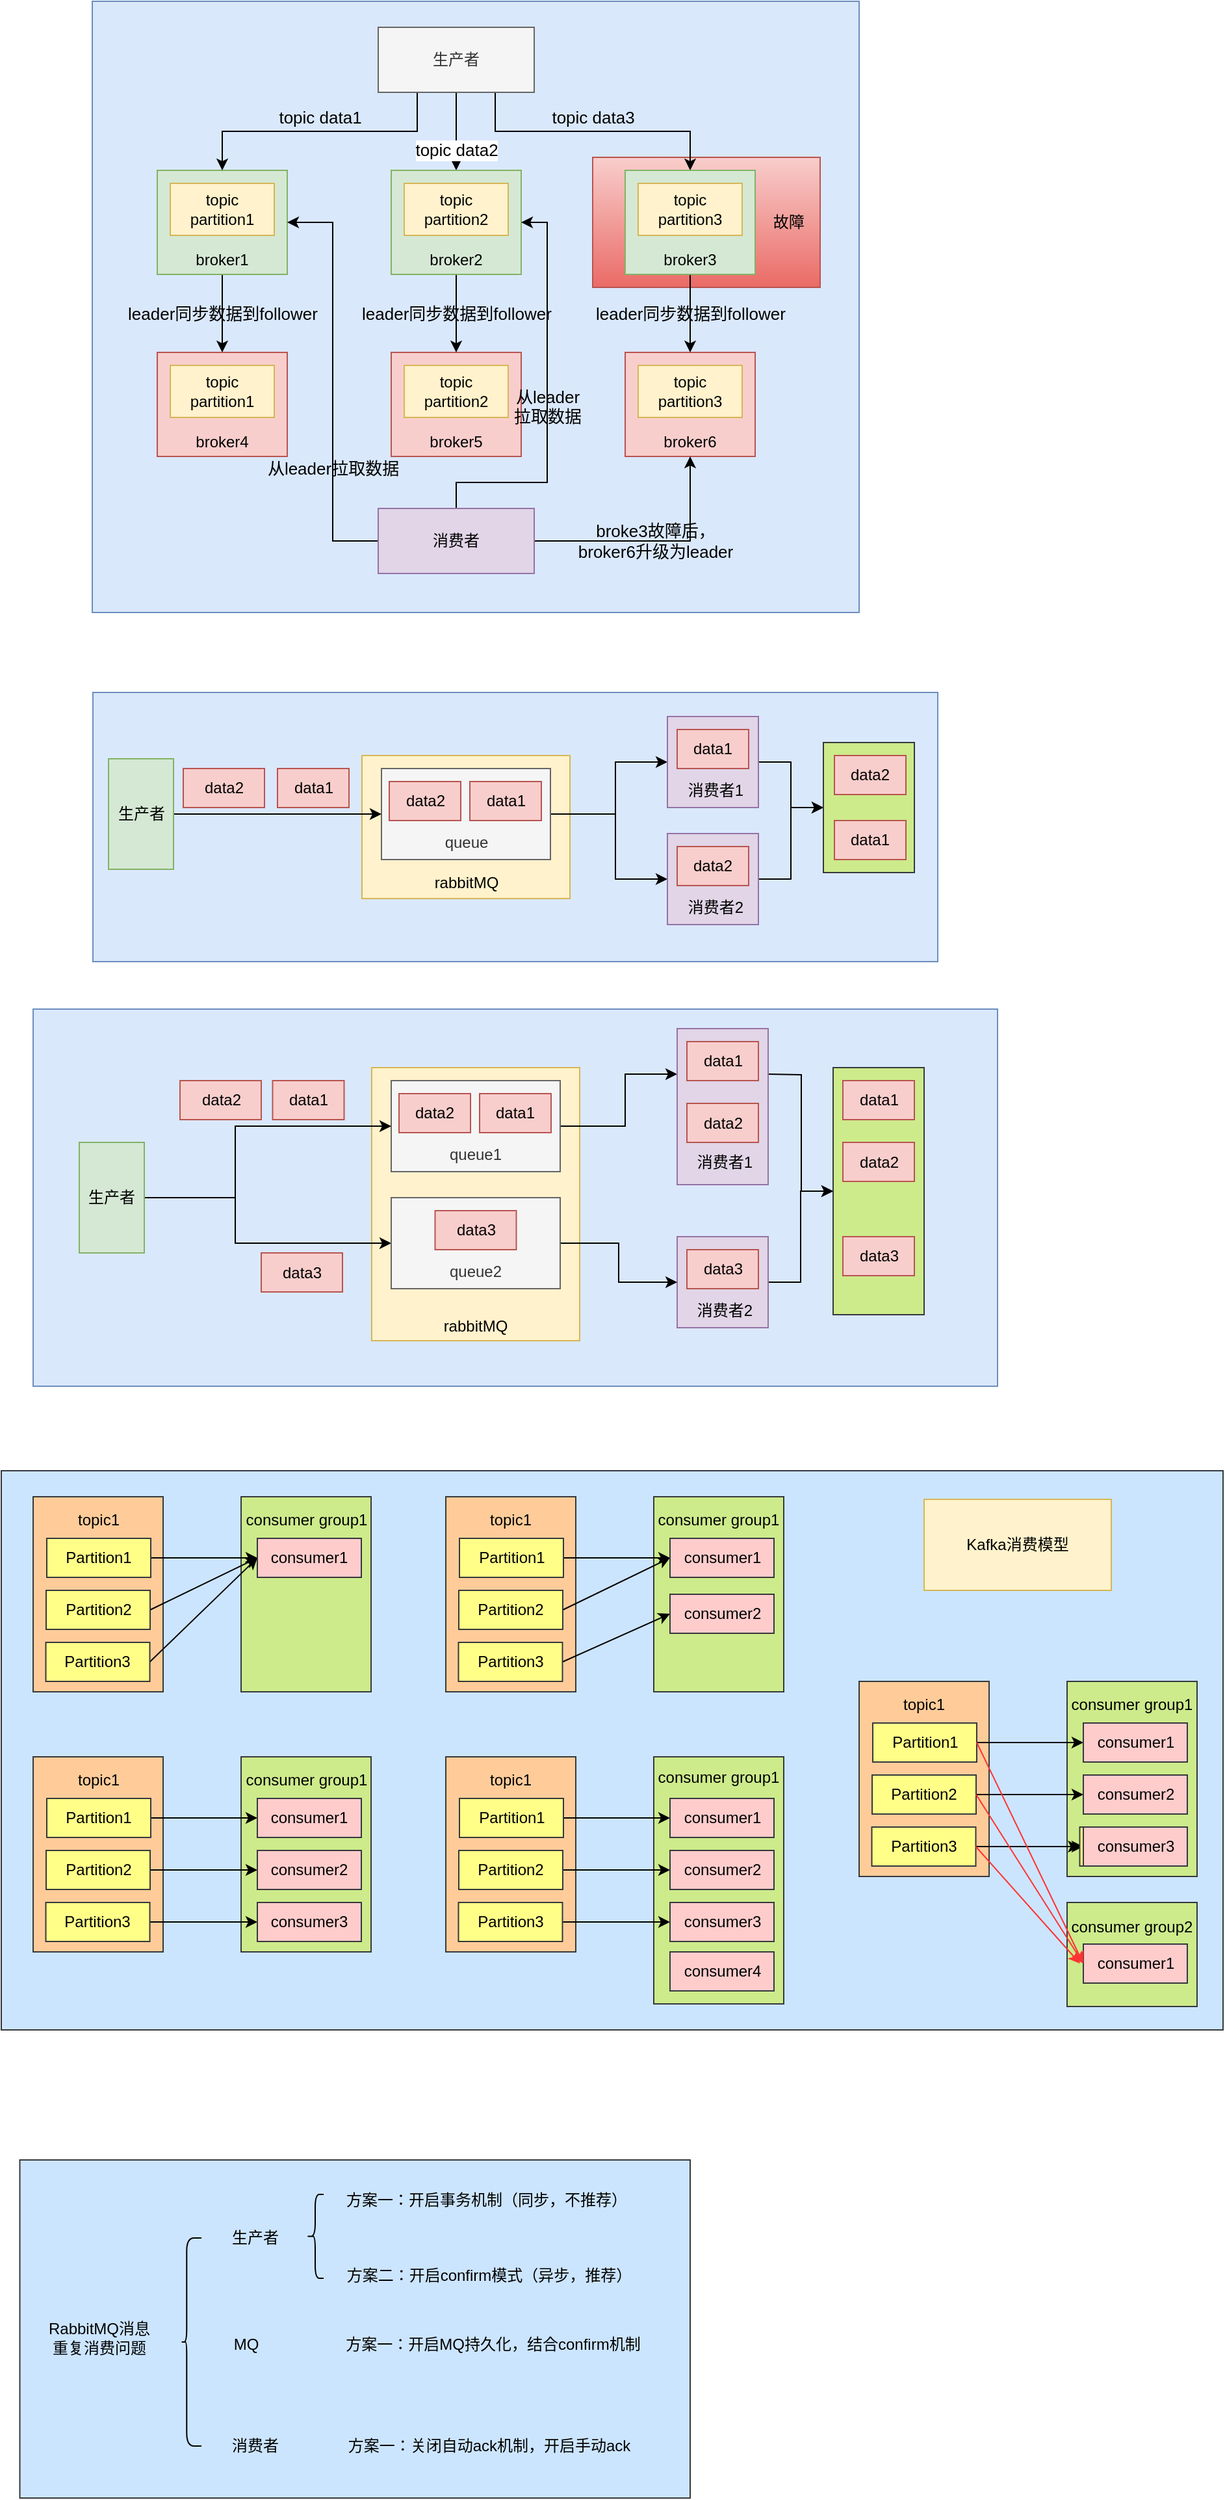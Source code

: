 <mxfile version="13.0.3" type="device"><diagram id="3rd6Ewh7mtlPH43Beqju" name="第 1 页"><mxGraphModel dx="868" dy="510" grid="1" gridSize="10" guides="1" tooltips="1" connect="1" arrows="1" fold="1" page="1" pageScale="1" pageWidth="1100" pageHeight="850" math="0" shadow="0"><root><mxCell id="0"/><mxCell id="1" parent="0"/><mxCell id="aHSt7dfVVr-OUm_i_nxv-155" value="" style="rounded=0;whiteSpace=wrap;html=1;labelBackgroundColor=none;align=center;fillColor=#cce5ff;strokeColor=#36393d;" vertex="1" parent="1"><mxGeometry x="54.25" y="1670" width="515.75" height="260" as="geometry"/></mxCell><mxCell id="aHSt7dfVVr-OUm_i_nxv-140" value="" style="rounded=0;whiteSpace=wrap;html=1;fillColor=#cce5ff;strokeColor=#36393d;" vertex="1" parent="1"><mxGeometry x="40" y="1140" width="940" height="430" as="geometry"/></mxCell><mxCell id="aHSt7dfVVr-OUm_i_nxv-54" value="" style="rounded=0;whiteSpace=wrap;html=1;fillColor=#dae8fc;strokeColor=#6c8ebf;" vertex="1" parent="1"><mxGeometry x="64.5" y="785" width="742" height="290" as="geometry"/></mxCell><mxCell id="aHSt7dfVVr-OUm_i_nxv-53" value="" style="rounded=0;whiteSpace=wrap;html=1;fillColor=#dae8fc;strokeColor=#6c8ebf;" vertex="1" parent="1"><mxGeometry x="110.5" y="541.5" width="650" height="207" as="geometry"/></mxCell><mxCell id="GxokyHL1ce66x-D-6E4t-37" value="" style="rounded=0;whiteSpace=wrap;html=1;fillColor=#dae8fc;strokeColor=#6c8ebf;" parent="1" vertex="1"><mxGeometry x="110" y="10" width="590" height="470" as="geometry"/></mxCell><mxCell id="GxokyHL1ce66x-D-6E4t-35" value="&amp;nbsp; &amp;nbsp; &amp;nbsp; &amp;nbsp; &amp;nbsp; &amp;nbsp; &amp;nbsp; &amp;nbsp; &amp;nbsp; &amp;nbsp; &amp;nbsp; &amp;nbsp; &amp;nbsp; &amp;nbsp; &amp;nbsp; &amp;nbsp; &amp;nbsp; &amp;nbsp; &amp;nbsp; 故障" style="rounded=0;whiteSpace=wrap;html=1;fillColor=#f8cecc;strokeColor=#b85450;gradientColor=#ea6b66;" parent="1" vertex="1"><mxGeometry x="495" y="130" width="175" height="100" as="geometry"/></mxCell><mxCell id="GxokyHL1ce66x-D-6E4t-20" value="&lt;font style=&quot;font-size: 13px&quot;&gt;leader同步数据到follower&lt;/font&gt;" style="edgeStyle=orthogonalEdgeStyle;rounded=0;orthogonalLoop=1;jettySize=auto;html=1;entryX=0.5;entryY=0;entryDx=0;entryDy=0;startArrow=none;startFill=0;endArrow=classic;endFill=1;labelBackgroundColor=none;" parent="1" source="GxokyHL1ce66x-D-6E4t-1" target="GxokyHL1ce66x-D-6E4t-17" edge="1"><mxGeometry relative="1" as="geometry"><Array as="points"><mxPoint x="210" y="240"/><mxPoint x="210" y="240"/></Array></mxGeometry></mxCell><mxCell id="GxokyHL1ce66x-D-6E4t-1" value="&lt;br&gt;&lt;br&gt;&lt;br&gt;&lt;br&gt;broker1" style="rounded=0;whiteSpace=wrap;html=1;fillColor=#d5e8d4;strokeColor=#82b366;" parent="1" vertex="1"><mxGeometry x="160" y="140" width="100" height="80" as="geometry"/></mxCell><mxCell id="GxokyHL1ce66x-D-6E4t-2" value="topic partition1" style="rounded=0;whiteSpace=wrap;html=1;fillColor=#fff2cc;strokeColor=#d6b656;" parent="1" vertex="1"><mxGeometry x="170" y="150" width="80" height="40" as="geometry"/></mxCell><mxCell id="GxokyHL1ce66x-D-6E4t-4" value="&lt;font style=&quot;font-size: 13px&quot;&gt;topic data1&lt;/font&gt;" style="edgeStyle=orthogonalEdgeStyle;rounded=0;orthogonalLoop=1;jettySize=auto;html=1;entryX=0.5;entryY=0;entryDx=0;entryDy=0;exitX=0.25;exitY=1;exitDx=0;exitDy=0;verticalAlign=bottom;labelBackgroundColor=none;" parent="1" source="GxokyHL1ce66x-D-6E4t-3" target="GxokyHL1ce66x-D-6E4t-1" edge="1"><mxGeometry relative="1" as="geometry"/></mxCell><mxCell id="GxokyHL1ce66x-D-6E4t-28" value="&lt;font style=&quot;font-size: 13px&quot;&gt;topic data2&lt;/font&gt;" style="edgeStyle=orthogonalEdgeStyle;rounded=0;orthogonalLoop=1;jettySize=auto;html=1;entryX=0.5;entryY=0;entryDx=0;entryDy=0;startArrow=none;startFill=0;endArrow=classic;endFill=1;verticalAlign=top;" parent="1" source="GxokyHL1ce66x-D-6E4t-3" target="GxokyHL1ce66x-D-6E4t-10" edge="1"><mxGeometry relative="1" as="geometry"/></mxCell><mxCell id="GxokyHL1ce66x-D-6E4t-29" value="&lt;font style=&quot;font-size: 13px&quot;&gt;topic data3&lt;/font&gt;" style="edgeStyle=orthogonalEdgeStyle;rounded=0;orthogonalLoop=1;jettySize=auto;html=1;entryX=0.5;entryY=0;entryDx=0;entryDy=0;startArrow=none;startFill=0;endArrow=classic;endFill=1;exitX=0.75;exitY=1;exitDx=0;exitDy=0;verticalAlign=bottom;labelBackgroundColor=none;" parent="1" source="GxokyHL1ce66x-D-6E4t-3" target="GxokyHL1ce66x-D-6E4t-15" edge="1"><mxGeometry relative="1" as="geometry"><Array as="points"><mxPoint x="420" y="110"/><mxPoint x="570" y="110"/></Array></mxGeometry></mxCell><mxCell id="GxokyHL1ce66x-D-6E4t-3" value="生产者" style="rounded=0;whiteSpace=wrap;html=1;fillColor=#f5f5f5;strokeColor=#666666;fontColor=#333333;" parent="1" vertex="1"><mxGeometry x="330" y="30" width="120" height="50" as="geometry"/></mxCell><mxCell id="GxokyHL1ce66x-D-6E4t-26" value="&lt;span style=&quot;font-size: 13px&quot;&gt;leader同步数据到follower&lt;/span&gt;" style="edgeStyle=orthogonalEdgeStyle;rounded=0;orthogonalLoop=1;jettySize=auto;html=1;entryX=0.5;entryY=0;entryDx=0;entryDy=0;startArrow=none;startFill=0;endArrow=classic;endFill=1;labelBackgroundColor=none;" parent="1" source="GxokyHL1ce66x-D-6E4t-10" target="GxokyHL1ce66x-D-6E4t-22" edge="1"><mxGeometry relative="1" as="geometry"/></mxCell><mxCell id="GxokyHL1ce66x-D-6E4t-10" value="&lt;br&gt;&lt;br&gt;&lt;br&gt;&lt;br&gt;broker2" style="rounded=0;whiteSpace=wrap;html=1;fillColor=#d5e8d4;strokeColor=#82b366;" parent="1" vertex="1"><mxGeometry x="340" y="140" width="100" height="80" as="geometry"/></mxCell><mxCell id="GxokyHL1ce66x-D-6E4t-11" value="topic partition2" style="rounded=0;whiteSpace=wrap;html=1;fillColor=#fff2cc;strokeColor=#d6b656;" parent="1" vertex="1"><mxGeometry x="350" y="150" width="80" height="40" as="geometry"/></mxCell><mxCell id="GxokyHL1ce66x-D-6E4t-27" value="&lt;span style=&quot;font-size: 13px&quot;&gt;leader同步数据到follower&lt;/span&gt;" style="edgeStyle=orthogonalEdgeStyle;rounded=0;orthogonalLoop=1;jettySize=auto;html=1;entryX=0.5;entryY=0;entryDx=0;entryDy=0;startArrow=none;startFill=0;endArrow=classic;endFill=1;labelBackgroundColor=none;" parent="1" source="GxokyHL1ce66x-D-6E4t-15" target="GxokyHL1ce66x-D-6E4t-24" edge="1"><mxGeometry relative="1" as="geometry"/></mxCell><mxCell id="GxokyHL1ce66x-D-6E4t-15" value="&lt;br&gt;&lt;br&gt;&lt;br&gt;&lt;br&gt;broker3" style="rounded=0;whiteSpace=wrap;html=1;fillColor=#d5e8d4;strokeColor=#82b366;" parent="1" vertex="1"><mxGeometry x="520" y="140" width="100" height="80" as="geometry"/></mxCell><mxCell id="GxokyHL1ce66x-D-6E4t-16" value="topic partition3" style="rounded=0;whiteSpace=wrap;html=1;fillColor=#fff2cc;strokeColor=#d6b656;" parent="1" vertex="1"><mxGeometry x="530" y="150" width="80" height="40" as="geometry"/></mxCell><mxCell id="GxokyHL1ce66x-D-6E4t-17" value="&lt;br&gt;&lt;br&gt;&lt;br&gt;&lt;br&gt;broker4" style="rounded=0;whiteSpace=wrap;html=1;fillColor=#f8cecc;strokeColor=#b85450;" parent="1" vertex="1"><mxGeometry x="160" y="280" width="100" height="80" as="geometry"/></mxCell><mxCell id="GxokyHL1ce66x-D-6E4t-18" value="topic partition1" style="rounded=0;whiteSpace=wrap;html=1;fillColor=#fff2cc;strokeColor=#d6b656;" parent="1" vertex="1"><mxGeometry x="170" y="290" width="80" height="40" as="geometry"/></mxCell><mxCell id="GxokyHL1ce66x-D-6E4t-22" value="&lt;br&gt;&lt;br&gt;&lt;br&gt;&lt;br&gt;broker5" style="rounded=0;whiteSpace=wrap;html=1;fillColor=#f8cecc;strokeColor=#b85450;" parent="1" vertex="1"><mxGeometry x="340" y="280" width="100" height="80" as="geometry"/></mxCell><mxCell id="GxokyHL1ce66x-D-6E4t-23" value="topic partition2" style="rounded=0;whiteSpace=wrap;html=1;fillColor=#fff2cc;strokeColor=#d6b656;" parent="1" vertex="1"><mxGeometry x="350" y="290" width="80" height="40" as="geometry"/></mxCell><mxCell id="GxokyHL1ce66x-D-6E4t-24" value="&lt;br&gt;&lt;br&gt;&lt;br&gt;&lt;br&gt;broker6" style="rounded=0;whiteSpace=wrap;html=1;fillColor=#f8cecc;strokeColor=#b85450;" parent="1" vertex="1"><mxGeometry x="520" y="280" width="100" height="80" as="geometry"/></mxCell><mxCell id="GxokyHL1ce66x-D-6E4t-25" value="topic partition3" style="rounded=0;whiteSpace=wrap;html=1;fillColor=#fff2cc;strokeColor=#d6b656;" parent="1" vertex="1"><mxGeometry x="530" y="290" width="80" height="40" as="geometry"/></mxCell><mxCell id="GxokyHL1ce66x-D-6E4t-31" style="edgeStyle=orthogonalEdgeStyle;rounded=0;orthogonalLoop=1;jettySize=auto;html=1;entryX=1;entryY=0.5;entryDx=0;entryDy=0;startArrow=none;startFill=0;endArrow=classic;endFill=1;labelBackgroundColor=none;" parent="1" source="GxokyHL1ce66x-D-6E4t-30" target="GxokyHL1ce66x-D-6E4t-1" edge="1"><mxGeometry relative="1" as="geometry"/></mxCell><mxCell id="aHSt7dfVVr-OUm_i_nxv-142" value="&lt;font style=&quot;font-size: 13px&quot;&gt;从leader拉取数据&lt;/font&gt;" style="edgeLabel;html=1;align=center;verticalAlign=middle;resizable=0;points=[];labelBackgroundColor=none;" vertex="1" connectable="0" parent="GxokyHL1ce66x-D-6E4t-31"><mxGeometry x="-0.422" relative="1" as="geometry"><mxPoint as="offset"/></mxGeometry></mxCell><mxCell id="GxokyHL1ce66x-D-6E4t-33" value="&lt;br&gt;&lt;span style=&quot;font-family: &amp;#34;helvetica&amp;#34; ; font-size: 13px ; font-style: normal ; font-weight: 400 ; letter-spacing: normal ; text-align: center ; text-indent: 0px ; text-transform: none ; word-spacing: 0px ; float: none ; display: inline&quot;&gt;从leader&lt;br&gt;拉取数据&lt;/span&gt;&lt;br&gt;" style="edgeStyle=orthogonalEdgeStyle;rounded=0;orthogonalLoop=1;jettySize=auto;html=1;entryX=1;entryY=0.5;entryDx=0;entryDy=0;startArrow=none;startFill=0;endArrow=classic;endFill=1;exitX=0.5;exitY=0;exitDx=0;exitDy=0;labelBackgroundColor=none;" parent="1" source="GxokyHL1ce66x-D-6E4t-30" target="GxokyHL1ce66x-D-6E4t-10" edge="1"><mxGeometry relative="1" as="geometry"><Array as="points"><mxPoint x="390" y="380"/><mxPoint x="460" y="380"/><mxPoint x="460" y="180"/></Array></mxGeometry></mxCell><mxCell id="GxokyHL1ce66x-D-6E4t-34" value="&lt;font style=&quot;font-size: 13px&quot;&gt;broke3故障后，&lt;br&gt;broker6升级为leader&lt;/font&gt;" style="edgeStyle=orthogonalEdgeStyle;rounded=0;orthogonalLoop=1;jettySize=auto;html=1;entryX=0.5;entryY=1;entryDx=0;entryDy=0;startArrow=none;startFill=0;endArrow=classic;endFill=1;labelBackgroundColor=none;" parent="1" source="GxokyHL1ce66x-D-6E4t-30" target="GxokyHL1ce66x-D-6E4t-24" edge="1"><mxGeometry relative="1" as="geometry"/></mxCell><mxCell id="GxokyHL1ce66x-D-6E4t-30" value="消费者" style="rounded=0;whiteSpace=wrap;html=1;fillColor=#e1d5e7;strokeColor=#9673a6;" parent="1" vertex="1"><mxGeometry x="330" y="400" width="120" height="50" as="geometry"/></mxCell><mxCell id="aHSt7dfVVr-OUm_i_nxv-1" value="&lt;br&gt;&lt;br&gt;&lt;br&gt;&lt;br&gt;&lt;br&gt;&lt;br&gt;rabbitMQ" style="rounded=0;whiteSpace=wrap;html=1;fillColor=#fff2cc;strokeColor=#d6b656;" vertex="1" parent="1"><mxGeometry x="317.5" y="590" width="160" height="110" as="geometry"/></mxCell><mxCell id="aHSt7dfVVr-OUm_i_nxv-11" style="edgeStyle=orthogonalEdgeStyle;rounded=0;orthogonalLoop=1;jettySize=auto;html=1;entryX=0;entryY=0.5;entryDx=0;entryDy=0;exitX=1;exitY=0.5;exitDx=0;exitDy=0;" edge="1" parent="1" source="aHSt7dfVVr-OUm_i_nxv-2" target="aHSt7dfVVr-OUm_i_nxv-20"><mxGeometry relative="1" as="geometry"><mxPoint x="542.5" y="600" as="targetPoint"/><Array as="points"><mxPoint x="512.5" y="635"/><mxPoint x="512.5" y="595"/></Array></mxGeometry></mxCell><mxCell id="aHSt7dfVVr-OUm_i_nxv-14" style="edgeStyle=orthogonalEdgeStyle;rounded=0;orthogonalLoop=1;jettySize=auto;html=1;entryX=0;entryY=0.5;entryDx=0;entryDy=0;" edge="1" parent="1" source="aHSt7dfVVr-OUm_i_nxv-2" target="aHSt7dfVVr-OUm_i_nxv-10"><mxGeometry relative="1" as="geometry"><Array as="points"><mxPoint x="512.5" y="635"/><mxPoint x="512.5" y="685"/></Array></mxGeometry></mxCell><mxCell id="aHSt7dfVVr-OUm_i_nxv-2" value="&lt;br&gt;&lt;br&gt;&lt;br&gt;queue" style="rounded=0;whiteSpace=wrap;html=1;fillColor=#f5f5f5;strokeColor=#666666;fontColor=#333333;" vertex="1" parent="1"><mxGeometry x="332.5" y="600" width="130" height="70" as="geometry"/></mxCell><mxCell id="aHSt7dfVVr-OUm_i_nxv-3" value="data2" style="rounded=0;whiteSpace=wrap;html=1;fillColor=#f8cecc;strokeColor=#b85450;" vertex="1" parent="1"><mxGeometry x="338.5" y="610" width="55" height="30" as="geometry"/></mxCell><mxCell id="aHSt7dfVVr-OUm_i_nxv-4" value="data1" style="rounded=0;whiteSpace=wrap;html=1;fillColor=#f8cecc;strokeColor=#b85450;" vertex="1" parent="1"><mxGeometry x="400.5" y="610" width="55" height="30" as="geometry"/></mxCell><mxCell id="aHSt7dfVVr-OUm_i_nxv-18" style="edgeStyle=orthogonalEdgeStyle;rounded=0;orthogonalLoop=1;jettySize=auto;html=1;entryX=0;entryY=0.5;entryDx=0;entryDy=0;" edge="1" parent="1" source="aHSt7dfVVr-OUm_i_nxv-5" target="aHSt7dfVVr-OUm_i_nxv-2"><mxGeometry relative="1" as="geometry"/></mxCell><mxCell id="aHSt7dfVVr-OUm_i_nxv-5" value="生产者" style="rounded=0;whiteSpace=wrap;html=1;fillColor=#d5e8d4;strokeColor=#82b366;" vertex="1" parent="1"><mxGeometry x="122.5" y="592.5" width="50" height="85" as="geometry"/></mxCell><mxCell id="aHSt7dfVVr-OUm_i_nxv-7" value="data1" style="rounded=0;whiteSpace=wrap;html=1;fillColor=#f8cecc;strokeColor=#b85450;" vertex="1" parent="1"><mxGeometry x="252.5" y="600" width="55" height="30" as="geometry"/></mxCell><mxCell id="aHSt7dfVVr-OUm_i_nxv-8" value="data2" style="rounded=0;whiteSpace=wrap;html=1;fillColor=#f8cecc;strokeColor=#b85450;" vertex="1" parent="1"><mxGeometry x="180" y="600" width="62.5" height="30" as="geometry"/></mxCell><mxCell id="aHSt7dfVVr-OUm_i_nxv-24" style="edgeStyle=orthogonalEdgeStyle;rounded=0;orthogonalLoop=1;jettySize=auto;html=1;entryX=0;entryY=0.5;entryDx=0;entryDy=0;" edge="1" parent="1" source="aHSt7dfVVr-OUm_i_nxv-10" target="aHSt7dfVVr-OUm_i_nxv-22"><mxGeometry relative="1" as="geometry"/></mxCell><mxCell id="aHSt7dfVVr-OUm_i_nxv-10" value="&lt;br&gt;&lt;br&gt;&lt;br&gt;&amp;nbsp; &amp;nbsp;消费者2&amp;nbsp;&amp;nbsp;" style="rounded=0;whiteSpace=wrap;html=1;fillColor=#e1d5e7;strokeColor=#9673a6;" vertex="1" parent="1"><mxGeometry x="552.5" y="650" width="70" height="70" as="geometry"/></mxCell><mxCell id="aHSt7dfVVr-OUm_i_nxv-16" value="data2" style="rounded=0;whiteSpace=wrap;html=1;fillColor=#f8cecc;strokeColor=#b85450;" vertex="1" parent="1"><mxGeometry x="560" y="660" width="55" height="30" as="geometry"/></mxCell><mxCell id="aHSt7dfVVr-OUm_i_nxv-23" style="edgeStyle=orthogonalEdgeStyle;rounded=0;orthogonalLoop=1;jettySize=auto;html=1;entryX=0;entryY=0.5;entryDx=0;entryDy=0;" edge="1" parent="1" source="aHSt7dfVVr-OUm_i_nxv-20" target="aHSt7dfVVr-OUm_i_nxv-22"><mxGeometry relative="1" as="geometry"/></mxCell><mxCell id="aHSt7dfVVr-OUm_i_nxv-20" value="&lt;br&gt;&lt;br&gt;&lt;br&gt;&amp;nbsp; &amp;nbsp;消费者1&amp;nbsp;&amp;nbsp;" style="rounded=0;whiteSpace=wrap;html=1;fillColor=#e1d5e7;strokeColor=#9673a6;" vertex="1" parent="1"><mxGeometry x="552.5" y="560" width="70" height="70" as="geometry"/></mxCell><mxCell id="aHSt7dfVVr-OUm_i_nxv-21" value="data1" style="rounded=0;whiteSpace=wrap;html=1;fillColor=#f8cecc;strokeColor=#b85450;" vertex="1" parent="1"><mxGeometry x="560" y="570" width="55" height="30" as="geometry"/></mxCell><mxCell id="aHSt7dfVVr-OUm_i_nxv-22" value="" style="rounded=0;whiteSpace=wrap;html=1;fillColor=#cdeb8b;strokeColor=#36393d;" vertex="1" parent="1"><mxGeometry x="672.5" y="580" width="70" height="100" as="geometry"/></mxCell><mxCell id="aHSt7dfVVr-OUm_i_nxv-25" value="data2" style="rounded=0;whiteSpace=wrap;html=1;fillColor=#f8cecc;strokeColor=#b85450;" vertex="1" parent="1"><mxGeometry x="681" y="590" width="55" height="30" as="geometry"/></mxCell><mxCell id="aHSt7dfVVr-OUm_i_nxv-26" value="data1" style="rounded=0;whiteSpace=wrap;html=1;fillColor=#f8cecc;strokeColor=#b85450;" vertex="1" parent="1"><mxGeometry x="681" y="640" width="55" height="30" as="geometry"/></mxCell><mxCell id="aHSt7dfVVr-OUm_i_nxv-27" value="&lt;br&gt;&lt;br&gt;&lt;br&gt;&lt;br&gt;&lt;br&gt;&lt;br&gt;&lt;br&gt;&lt;br&gt;&lt;br&gt;&lt;br&gt;&lt;br&gt;&lt;br&gt;&lt;br&gt;rabbitMQ" style="rounded=0;whiteSpace=wrap;html=1;fillColor=#fff2cc;strokeColor=#d6b656;" vertex="1" parent="1"><mxGeometry x="325" y="830" width="160" height="210" as="geometry"/></mxCell><mxCell id="aHSt7dfVVr-OUm_i_nxv-28" style="edgeStyle=orthogonalEdgeStyle;rounded=0;orthogonalLoop=1;jettySize=auto;html=1;entryX=0;entryY=0.5;entryDx=0;entryDy=0;exitX=1;exitY=0.5;exitDx=0;exitDy=0;" edge="1" parent="1" source="aHSt7dfVVr-OUm_i_nxv-30"><mxGeometry relative="1" as="geometry"><mxPoint x="560" y="835" as="targetPoint"/><Array as="points"><mxPoint x="520" y="875"/><mxPoint x="520" y="835"/></Array></mxGeometry></mxCell><mxCell id="aHSt7dfVVr-OUm_i_nxv-30" value="&lt;br&gt;&lt;br&gt;&lt;br&gt;queue1" style="rounded=0;whiteSpace=wrap;html=1;fillColor=#f5f5f5;strokeColor=#666666;fontColor=#333333;" vertex="1" parent="1"><mxGeometry x="340" y="840" width="130" height="70" as="geometry"/></mxCell><mxCell id="aHSt7dfVVr-OUm_i_nxv-31" value="data2" style="rounded=0;whiteSpace=wrap;html=1;fillColor=#f8cecc;strokeColor=#b85450;" vertex="1" parent="1"><mxGeometry x="346" y="850" width="55" height="30" as="geometry"/></mxCell><mxCell id="aHSt7dfVVr-OUm_i_nxv-32" value="data1" style="rounded=0;whiteSpace=wrap;html=1;fillColor=#f8cecc;strokeColor=#b85450;" vertex="1" parent="1"><mxGeometry x="408" y="850" width="55" height="30" as="geometry"/></mxCell><mxCell id="aHSt7dfVVr-OUm_i_nxv-33" style="edgeStyle=orthogonalEdgeStyle;rounded=0;orthogonalLoop=1;jettySize=auto;html=1;entryX=0;entryY=0.5;entryDx=0;entryDy=0;" edge="1" parent="1" source="aHSt7dfVVr-OUm_i_nxv-34" target="aHSt7dfVVr-OUm_i_nxv-30"><mxGeometry relative="1" as="geometry"><Array as="points"><mxPoint x="220" y="930"/><mxPoint x="220" y="875"/></Array></mxGeometry></mxCell><mxCell id="aHSt7dfVVr-OUm_i_nxv-49" style="edgeStyle=orthogonalEdgeStyle;rounded=0;orthogonalLoop=1;jettySize=auto;html=1;entryX=0;entryY=0.5;entryDx=0;entryDy=0;" edge="1" parent="1" target="aHSt7dfVVr-OUm_i_nxv-47"><mxGeometry relative="1" as="geometry"><mxPoint x="100" y="930" as="sourcePoint"/><Array as="points"><mxPoint x="220" y="930"/><mxPoint x="220" y="965"/></Array></mxGeometry></mxCell><mxCell id="aHSt7dfVVr-OUm_i_nxv-34" value="生产者" style="rounded=0;whiteSpace=wrap;html=1;fillColor=#d5e8d4;strokeColor=#82b366;" vertex="1" parent="1"><mxGeometry x="100" y="887.5" width="50" height="85" as="geometry"/></mxCell><mxCell id="aHSt7dfVVr-OUm_i_nxv-35" value="data1" style="rounded=0;whiteSpace=wrap;html=1;fillColor=#f8cecc;strokeColor=#b85450;" vertex="1" parent="1"><mxGeometry x="248.75" y="840" width="55" height="30" as="geometry"/></mxCell><mxCell id="aHSt7dfVVr-OUm_i_nxv-36" value="data2" style="rounded=0;whiteSpace=wrap;html=1;fillColor=#f8cecc;strokeColor=#b85450;" vertex="1" parent="1"><mxGeometry x="177.5" y="840" width="62.5" height="30" as="geometry"/></mxCell><mxCell id="aHSt7dfVVr-OUm_i_nxv-37" style="edgeStyle=orthogonalEdgeStyle;rounded=0;orthogonalLoop=1;jettySize=auto;html=1;entryX=0;entryY=0.5;entryDx=0;entryDy=0;" edge="1" parent="1" source="aHSt7dfVVr-OUm_i_nxv-38" target="aHSt7dfVVr-OUm_i_nxv-43"><mxGeometry relative="1" as="geometry"/></mxCell><mxCell id="aHSt7dfVVr-OUm_i_nxv-38" value="&lt;br&gt;&lt;br&gt;&lt;br&gt;&amp;nbsp; &amp;nbsp;消费者2&amp;nbsp;&amp;nbsp;" style="rounded=0;whiteSpace=wrap;html=1;fillColor=#e1d5e7;strokeColor=#9673a6;" vertex="1" parent="1"><mxGeometry x="560" y="960" width="70" height="70" as="geometry"/></mxCell><mxCell id="aHSt7dfVVr-OUm_i_nxv-39" value="data3" style="rounded=0;whiteSpace=wrap;html=1;fillColor=#f8cecc;strokeColor=#b85450;" vertex="1" parent="1"><mxGeometry x="567.5" y="970" width="55" height="30" as="geometry"/></mxCell><mxCell id="aHSt7dfVVr-OUm_i_nxv-40" style="edgeStyle=orthogonalEdgeStyle;rounded=0;orthogonalLoop=1;jettySize=auto;html=1;entryX=0;entryY=0.5;entryDx=0;entryDy=0;" edge="1" parent="1" target="aHSt7dfVVr-OUm_i_nxv-43"><mxGeometry relative="1" as="geometry"><mxPoint x="630" y="835" as="sourcePoint"/></mxGeometry></mxCell><mxCell id="aHSt7dfVVr-OUm_i_nxv-41" value="&lt;br&gt;&lt;br&gt;&lt;br&gt;&lt;br&gt;&lt;br&gt;&lt;br&gt;&amp;nbsp; &amp;nbsp;消费者1&amp;nbsp;&amp;nbsp;" style="rounded=0;whiteSpace=wrap;html=1;fillColor=#e1d5e7;strokeColor=#9673a6;" vertex="1" parent="1"><mxGeometry x="560" y="800" width="70" height="120" as="geometry"/></mxCell><mxCell id="aHSt7dfVVr-OUm_i_nxv-42" value="data2" style="rounded=0;whiteSpace=wrap;html=1;fillColor=#f8cecc;strokeColor=#b85450;" vertex="1" parent="1"><mxGeometry x="567.5" y="857.5" width="55" height="30" as="geometry"/></mxCell><mxCell id="aHSt7dfVVr-OUm_i_nxv-43" value="" style="rounded=0;whiteSpace=wrap;html=1;fillColor=#cdeb8b;strokeColor=#36393d;" vertex="1" parent="1"><mxGeometry x="680" y="830" width="70" height="190" as="geometry"/></mxCell><mxCell id="aHSt7dfVVr-OUm_i_nxv-44" value="data1" style="rounded=0;whiteSpace=wrap;html=1;fillColor=#f8cecc;strokeColor=#b85450;" vertex="1" parent="1"><mxGeometry x="687.5" y="840" width="55" height="30" as="geometry"/></mxCell><mxCell id="aHSt7dfVVr-OUm_i_nxv-45" value="data2" style="rounded=0;whiteSpace=wrap;html=1;fillColor=#f8cecc;strokeColor=#b85450;" vertex="1" parent="1"><mxGeometry x="687.5" y="887.5" width="55" height="30" as="geometry"/></mxCell><mxCell id="aHSt7dfVVr-OUm_i_nxv-46" value="data3" style="rounded=0;whiteSpace=wrap;html=1;fillColor=#f8cecc;strokeColor=#b85450;" vertex="1" parent="1"><mxGeometry x="240" y="972.5" width="62.5" height="30" as="geometry"/></mxCell><mxCell id="aHSt7dfVVr-OUm_i_nxv-51" style="edgeStyle=orthogonalEdgeStyle;rounded=0;orthogonalLoop=1;jettySize=auto;html=1;entryX=0;entryY=0.5;entryDx=0;entryDy=0;" edge="1" parent="1" source="aHSt7dfVVr-OUm_i_nxv-47" target="aHSt7dfVVr-OUm_i_nxv-38"><mxGeometry relative="1" as="geometry"/></mxCell><mxCell id="aHSt7dfVVr-OUm_i_nxv-47" value="&lt;br&gt;&lt;br&gt;&lt;br&gt;queue2" style="rounded=0;whiteSpace=wrap;html=1;fillColor=#f5f5f5;strokeColor=#666666;fontColor=#333333;" vertex="1" parent="1"><mxGeometry x="340" y="930" width="130" height="70" as="geometry"/></mxCell><mxCell id="aHSt7dfVVr-OUm_i_nxv-48" value="data3" style="rounded=0;whiteSpace=wrap;html=1;fillColor=#f8cecc;strokeColor=#b85450;" vertex="1" parent="1"><mxGeometry x="373.75" y="940" width="62.5" height="30" as="geometry"/></mxCell><mxCell id="aHSt7dfVVr-OUm_i_nxv-50" value="data1" style="rounded=0;whiteSpace=wrap;html=1;fillColor=#f8cecc;strokeColor=#b85450;" vertex="1" parent="1"><mxGeometry x="567.5" y="810" width="55" height="30" as="geometry"/></mxCell><mxCell id="aHSt7dfVVr-OUm_i_nxv-52" value="data3" style="rounded=0;whiteSpace=wrap;html=1;fillColor=#f8cecc;strokeColor=#b85450;" vertex="1" parent="1"><mxGeometry x="687.5" y="960" width="55" height="30" as="geometry"/></mxCell><mxCell id="aHSt7dfVVr-OUm_i_nxv-57" value="topic1&lt;br&gt;&lt;br&gt;&lt;br&gt;&lt;br&gt;&lt;br&gt;&lt;br&gt;&lt;br&gt;&lt;br&gt;&lt;br&gt;" style="rounded=0;whiteSpace=wrap;html=1;fillColor=#ffcc99;strokeColor=#36393d;" vertex="1" parent="1"><mxGeometry x="64.5" y="1160" width="100" height="150" as="geometry"/></mxCell><mxCell id="aHSt7dfVVr-OUm_i_nxv-58" value="consumer group1&lt;br&gt;&lt;br&gt;&lt;br&gt;&lt;br&gt;&lt;br&gt;&lt;br&gt;&lt;br&gt;&lt;br&gt;&lt;br&gt;" style="rounded=0;whiteSpace=wrap;html=1;fillColor=#cdeb8b;strokeColor=#36393d;" vertex="1" parent="1"><mxGeometry x="224.5" y="1160" width="100" height="150" as="geometry"/></mxCell><mxCell id="aHSt7dfVVr-OUm_i_nxv-65" style="edgeStyle=orthogonalEdgeStyle;rounded=0;orthogonalLoop=1;jettySize=auto;html=1;entryX=0;entryY=0.5;entryDx=0;entryDy=0;" edge="1" parent="1" source="aHSt7dfVVr-OUm_i_nxv-59" target="aHSt7dfVVr-OUm_i_nxv-64"><mxGeometry relative="1" as="geometry"/></mxCell><mxCell id="aHSt7dfVVr-OUm_i_nxv-59" value="Partition1" style="rounded=0;whiteSpace=wrap;html=1;fillColor=#ffff88;strokeColor=#36393d;" vertex="1" parent="1"><mxGeometry x="75" y="1192" width="80" height="30" as="geometry"/></mxCell><mxCell id="aHSt7dfVVr-OUm_i_nxv-66" style="rounded=0;orthogonalLoop=1;jettySize=auto;html=1;entryX=0;entryY=0.5;entryDx=0;entryDy=0;exitX=1;exitY=0.5;exitDx=0;exitDy=0;" edge="1" parent="1" source="aHSt7dfVVr-OUm_i_nxv-60" target="aHSt7dfVVr-OUm_i_nxv-64"><mxGeometry relative="1" as="geometry"/></mxCell><mxCell id="aHSt7dfVVr-OUm_i_nxv-60" value="Partition2" style="rounded=0;whiteSpace=wrap;html=1;fillColor=#ffff88;strokeColor=#36393d;" vertex="1" parent="1"><mxGeometry x="74.5" y="1232" width="80" height="30" as="geometry"/></mxCell><mxCell id="aHSt7dfVVr-OUm_i_nxv-67" style="rounded=0;orthogonalLoop=1;jettySize=auto;html=1;entryX=0;entryY=0.5;entryDx=0;entryDy=0;exitX=1;exitY=0.5;exitDx=0;exitDy=0;" edge="1" parent="1" source="aHSt7dfVVr-OUm_i_nxv-62" target="aHSt7dfVVr-OUm_i_nxv-64"><mxGeometry relative="1" as="geometry"/></mxCell><mxCell id="aHSt7dfVVr-OUm_i_nxv-62" value="Partition3" style="rounded=0;whiteSpace=wrap;html=1;fillColor=#ffff88;strokeColor=#36393d;" vertex="1" parent="1"><mxGeometry x="74.25" y="1272" width="80" height="30" as="geometry"/></mxCell><mxCell id="aHSt7dfVVr-OUm_i_nxv-64" value="consumer1" style="rounded=0;whiteSpace=wrap;html=1;fillColor=#ffcccc;strokeColor=#36393d;" vertex="1" parent="1"><mxGeometry x="237" y="1192" width="80" height="30" as="geometry"/></mxCell><mxCell id="aHSt7dfVVr-OUm_i_nxv-68" value="topic1&lt;br&gt;&lt;br&gt;&lt;br&gt;&lt;br&gt;&lt;br&gt;&lt;br&gt;&lt;br&gt;&lt;br&gt;&lt;br&gt;" style="rounded=0;whiteSpace=wrap;html=1;fillColor=#ffcc99;strokeColor=#36393d;" vertex="1" parent="1"><mxGeometry x="382" y="1160" width="100" height="150" as="geometry"/></mxCell><mxCell id="aHSt7dfVVr-OUm_i_nxv-69" value="consumer group1&lt;br&gt;&lt;br&gt;&lt;br&gt;&lt;br&gt;&lt;br&gt;&lt;br&gt;&lt;br&gt;&lt;br&gt;&lt;br&gt;" style="rounded=0;whiteSpace=wrap;html=1;fillColor=#cdeb8b;strokeColor=#36393d;" vertex="1" parent="1"><mxGeometry x="542" y="1160" width="100" height="150" as="geometry"/></mxCell><mxCell id="aHSt7dfVVr-OUm_i_nxv-70" style="edgeStyle=orthogonalEdgeStyle;rounded=0;orthogonalLoop=1;jettySize=auto;html=1;entryX=0;entryY=0.5;entryDx=0;entryDy=0;" edge="1" parent="1" source="aHSt7dfVVr-OUm_i_nxv-71" target="aHSt7dfVVr-OUm_i_nxv-76"><mxGeometry relative="1" as="geometry"/></mxCell><mxCell id="aHSt7dfVVr-OUm_i_nxv-71" value="Partition1" style="rounded=0;whiteSpace=wrap;html=1;fillColor=#ffff88;strokeColor=#36393d;" vertex="1" parent="1"><mxGeometry x="392.5" y="1192" width="80" height="30" as="geometry"/></mxCell><mxCell id="aHSt7dfVVr-OUm_i_nxv-72" style="rounded=0;orthogonalLoop=1;jettySize=auto;html=1;entryX=0;entryY=0.5;entryDx=0;entryDy=0;exitX=1;exitY=0.5;exitDx=0;exitDy=0;" edge="1" parent="1" source="aHSt7dfVVr-OUm_i_nxv-73" target="aHSt7dfVVr-OUm_i_nxv-76"><mxGeometry relative="1" as="geometry"/></mxCell><mxCell id="aHSt7dfVVr-OUm_i_nxv-73" value="Partition2" style="rounded=0;whiteSpace=wrap;html=1;fillColor=#ffff88;strokeColor=#36393d;" vertex="1" parent="1"><mxGeometry x="392" y="1232" width="80" height="30" as="geometry"/></mxCell><mxCell id="aHSt7dfVVr-OUm_i_nxv-74" style="rounded=0;orthogonalLoop=1;jettySize=auto;html=1;entryX=0;entryY=0.5;entryDx=0;entryDy=0;exitX=1;exitY=0.5;exitDx=0;exitDy=0;" edge="1" parent="1" source="aHSt7dfVVr-OUm_i_nxv-75" target="aHSt7dfVVr-OUm_i_nxv-77"><mxGeometry relative="1" as="geometry"/></mxCell><mxCell id="aHSt7dfVVr-OUm_i_nxv-75" value="Partition3" style="rounded=0;whiteSpace=wrap;html=1;fillColor=#ffff88;strokeColor=#36393d;" vertex="1" parent="1"><mxGeometry x="391.75" y="1272" width="80" height="30" as="geometry"/></mxCell><mxCell id="aHSt7dfVVr-OUm_i_nxv-76" value="consumer1" style="rounded=0;whiteSpace=wrap;html=1;fillColor=#ffcccc;strokeColor=#36393d;" vertex="1" parent="1"><mxGeometry x="554.5" y="1192" width="80" height="30" as="geometry"/></mxCell><mxCell id="aHSt7dfVVr-OUm_i_nxv-77" value="consumer2" style="rounded=0;whiteSpace=wrap;html=1;fillColor=#ffcccc;strokeColor=#36393d;" vertex="1" parent="1"><mxGeometry x="554.5" y="1235" width="80" height="30" as="geometry"/></mxCell><mxCell id="aHSt7dfVVr-OUm_i_nxv-87" value="topic1&lt;br&gt;&lt;br&gt;&lt;br&gt;&lt;br&gt;&lt;br&gt;&lt;br&gt;&lt;br&gt;&lt;br&gt;&lt;br&gt;" style="rounded=0;whiteSpace=wrap;html=1;fillColor=#ffcc99;strokeColor=#36393d;" vertex="1" parent="1"><mxGeometry x="64.5" y="1360" width="100" height="150" as="geometry"/></mxCell><mxCell id="aHSt7dfVVr-OUm_i_nxv-88" value="consumer group1&lt;br&gt;&lt;br&gt;&lt;br&gt;&lt;br&gt;&lt;br&gt;&lt;br&gt;&lt;br&gt;&lt;br&gt;&lt;br&gt;" style="rounded=0;whiteSpace=wrap;html=1;fillColor=#cdeb8b;strokeColor=#36393d;" vertex="1" parent="1"><mxGeometry x="224.5" y="1360" width="100" height="150" as="geometry"/></mxCell><mxCell id="aHSt7dfVVr-OUm_i_nxv-89" style="edgeStyle=orthogonalEdgeStyle;rounded=0;orthogonalLoop=1;jettySize=auto;html=1;entryX=0;entryY=0.5;entryDx=0;entryDy=0;" edge="1" parent="1" source="aHSt7dfVVr-OUm_i_nxv-90" target="aHSt7dfVVr-OUm_i_nxv-95"><mxGeometry relative="1" as="geometry"/></mxCell><mxCell id="aHSt7dfVVr-OUm_i_nxv-90" value="Partition1" style="rounded=0;whiteSpace=wrap;html=1;fillColor=#ffff88;strokeColor=#36393d;" vertex="1" parent="1"><mxGeometry x="75" y="1392" width="80" height="30" as="geometry"/></mxCell><mxCell id="aHSt7dfVVr-OUm_i_nxv-91" style="rounded=0;orthogonalLoop=1;jettySize=auto;html=1;entryX=0;entryY=0.5;entryDx=0;entryDy=0;exitX=1;exitY=0.5;exitDx=0;exitDy=0;" edge="1" parent="1" source="aHSt7dfVVr-OUm_i_nxv-92" target="aHSt7dfVVr-OUm_i_nxv-96"><mxGeometry relative="1" as="geometry"/></mxCell><mxCell id="aHSt7dfVVr-OUm_i_nxv-92" value="Partition2" style="rounded=0;whiteSpace=wrap;html=1;fillColor=#ffff88;strokeColor=#36393d;" vertex="1" parent="1"><mxGeometry x="74.5" y="1432" width="80" height="30" as="geometry"/></mxCell><mxCell id="aHSt7dfVVr-OUm_i_nxv-93" style="rounded=0;orthogonalLoop=1;jettySize=auto;html=1;entryX=0;entryY=0.5;entryDx=0;entryDy=0;exitX=1;exitY=0.5;exitDx=0;exitDy=0;" edge="1" parent="1" source="aHSt7dfVVr-OUm_i_nxv-94" target="aHSt7dfVVr-OUm_i_nxv-97"><mxGeometry relative="1" as="geometry"/></mxCell><mxCell id="aHSt7dfVVr-OUm_i_nxv-94" value="Partition3" style="rounded=0;whiteSpace=wrap;html=1;fillColor=#ffff88;strokeColor=#36393d;" vertex="1" parent="1"><mxGeometry x="74.25" y="1472" width="80" height="30" as="geometry"/></mxCell><mxCell id="aHSt7dfVVr-OUm_i_nxv-95" value="consumer1" style="rounded=0;whiteSpace=wrap;html=1;fillColor=#ffcccc;strokeColor=#36393d;" vertex="1" parent="1"><mxGeometry x="237" y="1392" width="80" height="30" as="geometry"/></mxCell><mxCell id="aHSt7dfVVr-OUm_i_nxv-96" value="consumer2" style="rounded=0;whiteSpace=wrap;html=1;fillColor=#ffcccc;strokeColor=#36393d;" vertex="1" parent="1"><mxGeometry x="237" y="1432" width="80" height="30" as="geometry"/></mxCell><mxCell id="aHSt7dfVVr-OUm_i_nxv-97" value="consumer3" style="rounded=0;whiteSpace=wrap;html=1;fillColor=#ffcccc;strokeColor=#36393d;" vertex="1" parent="1"><mxGeometry x="237" y="1472" width="80" height="30" as="geometry"/></mxCell><mxCell id="aHSt7dfVVr-OUm_i_nxv-98" value="topic1&lt;br&gt;&lt;br&gt;&lt;br&gt;&lt;br&gt;&lt;br&gt;&lt;br&gt;&lt;br&gt;&lt;br&gt;&lt;br&gt;" style="rounded=0;whiteSpace=wrap;html=1;fillColor=#ffcc99;strokeColor=#36393d;" vertex="1" parent="1"><mxGeometry x="382" y="1360" width="100" height="150" as="geometry"/></mxCell><mxCell id="aHSt7dfVVr-OUm_i_nxv-99" value="consumer group1&lt;br&gt;&lt;br&gt;&lt;br&gt;&lt;br&gt;&lt;br&gt;&lt;br&gt;&lt;br&gt;&lt;br&gt;&lt;br&gt;&lt;br&gt;&lt;br&gt;&lt;br&gt;" style="rounded=0;whiteSpace=wrap;html=1;fillColor=#cdeb8b;strokeColor=#36393d;" vertex="1" parent="1"><mxGeometry x="542" y="1360" width="100" height="190" as="geometry"/></mxCell><mxCell id="aHSt7dfVVr-OUm_i_nxv-100" style="edgeStyle=orthogonalEdgeStyle;rounded=0;orthogonalLoop=1;jettySize=auto;html=1;entryX=0;entryY=0.5;entryDx=0;entryDy=0;" edge="1" parent="1" source="aHSt7dfVVr-OUm_i_nxv-101" target="aHSt7dfVVr-OUm_i_nxv-106"><mxGeometry relative="1" as="geometry"/></mxCell><mxCell id="aHSt7dfVVr-OUm_i_nxv-101" value="Partition1" style="rounded=0;whiteSpace=wrap;html=1;fillColor=#ffff88;strokeColor=#36393d;" vertex="1" parent="1"><mxGeometry x="392.5" y="1392" width="80" height="30" as="geometry"/></mxCell><mxCell id="aHSt7dfVVr-OUm_i_nxv-102" style="rounded=0;orthogonalLoop=1;jettySize=auto;html=1;entryX=0;entryY=0.5;entryDx=0;entryDy=0;exitX=1;exitY=0.5;exitDx=0;exitDy=0;" edge="1" parent="1" source="aHSt7dfVVr-OUm_i_nxv-103" target="aHSt7dfVVr-OUm_i_nxv-107"><mxGeometry relative="1" as="geometry"/></mxCell><mxCell id="aHSt7dfVVr-OUm_i_nxv-103" value="Partition2" style="rounded=0;whiteSpace=wrap;html=1;fillColor=#ffff88;strokeColor=#36393d;" vertex="1" parent="1"><mxGeometry x="392" y="1432" width="80" height="30" as="geometry"/></mxCell><mxCell id="aHSt7dfVVr-OUm_i_nxv-104" style="rounded=0;orthogonalLoop=1;jettySize=auto;html=1;entryX=0;entryY=0.5;entryDx=0;entryDy=0;exitX=1;exitY=0.5;exitDx=0;exitDy=0;" edge="1" parent="1" source="aHSt7dfVVr-OUm_i_nxv-105" target="aHSt7dfVVr-OUm_i_nxv-108"><mxGeometry relative="1" as="geometry"/></mxCell><mxCell id="aHSt7dfVVr-OUm_i_nxv-105" value="Partition3" style="rounded=0;whiteSpace=wrap;html=1;fillColor=#ffff88;strokeColor=#36393d;" vertex="1" parent="1"><mxGeometry x="391.75" y="1472" width="80" height="30" as="geometry"/></mxCell><mxCell id="aHSt7dfVVr-OUm_i_nxv-106" value="consumer1" style="rounded=0;whiteSpace=wrap;html=1;fillColor=#ffcccc;strokeColor=#36393d;" vertex="1" parent="1"><mxGeometry x="554.5" y="1392" width="80" height="30" as="geometry"/></mxCell><mxCell id="aHSt7dfVVr-OUm_i_nxv-107" value="consumer2" style="rounded=0;whiteSpace=wrap;html=1;fillColor=#ffcccc;strokeColor=#36393d;" vertex="1" parent="1"><mxGeometry x="554.5" y="1432" width="80" height="30" as="geometry"/></mxCell><mxCell id="aHSt7dfVVr-OUm_i_nxv-108" value="consumer3" style="rounded=0;whiteSpace=wrap;html=1;fillColor=#ffcccc;strokeColor=#36393d;" vertex="1" parent="1"><mxGeometry x="554.5" y="1472" width="80" height="30" as="geometry"/></mxCell><mxCell id="aHSt7dfVVr-OUm_i_nxv-109" value="consumer4" style="rounded=0;whiteSpace=wrap;html=1;fillColor=#ffcccc;strokeColor=#36393d;" vertex="1" parent="1"><mxGeometry x="554.5" y="1510" width="80" height="30" as="geometry"/></mxCell><mxCell id="aHSt7dfVVr-OUm_i_nxv-120" value="topic1&lt;br&gt;&lt;br&gt;&lt;br&gt;&lt;br&gt;&lt;br&gt;&lt;br&gt;&lt;br&gt;&lt;br&gt;&lt;br&gt;" style="rounded=0;whiteSpace=wrap;html=1;fillColor=#ffcc99;strokeColor=#36393d;" vertex="1" parent="1"><mxGeometry x="700" y="1302" width="100" height="150" as="geometry"/></mxCell><mxCell id="aHSt7dfVVr-OUm_i_nxv-121" value="consumer group1&lt;br&gt;&lt;br&gt;&lt;br&gt;&lt;br&gt;&lt;br&gt;&lt;br&gt;&lt;br&gt;&lt;br&gt;&lt;br&gt;" style="rounded=0;whiteSpace=wrap;html=1;fillColor=#cdeb8b;strokeColor=#36393d;" vertex="1" parent="1"><mxGeometry x="860" y="1302" width="100" height="150" as="geometry"/></mxCell><mxCell id="aHSt7dfVVr-OUm_i_nxv-122" style="edgeStyle=orthogonalEdgeStyle;rounded=0;orthogonalLoop=1;jettySize=auto;html=1;entryX=0;entryY=0.5;entryDx=0;entryDy=0;" edge="1" parent="1" source="aHSt7dfVVr-OUm_i_nxv-123" target="aHSt7dfVVr-OUm_i_nxv-128"><mxGeometry relative="1" as="geometry"/></mxCell><mxCell id="aHSt7dfVVr-OUm_i_nxv-123" value="Partition1" style="rounded=0;whiteSpace=wrap;html=1;fillColor=#ffff88;strokeColor=#36393d;" vertex="1" parent="1"><mxGeometry x="710.5" y="1334" width="80" height="30" as="geometry"/></mxCell><mxCell id="aHSt7dfVVr-OUm_i_nxv-124" style="rounded=0;orthogonalLoop=1;jettySize=auto;html=1;entryX=0;entryY=0.5;entryDx=0;entryDy=0;exitX=1;exitY=0.5;exitDx=0;exitDy=0;" edge="1" parent="1" source="aHSt7dfVVr-OUm_i_nxv-125" target="aHSt7dfVVr-OUm_i_nxv-129"><mxGeometry relative="1" as="geometry"/></mxCell><mxCell id="aHSt7dfVVr-OUm_i_nxv-125" value="Partition2" style="rounded=0;whiteSpace=wrap;html=1;fillColor=#ffff88;strokeColor=#36393d;" vertex="1" parent="1"><mxGeometry x="710" y="1374" width="80" height="30" as="geometry"/></mxCell><mxCell id="aHSt7dfVVr-OUm_i_nxv-126" style="rounded=0;orthogonalLoop=1;jettySize=auto;html=1;entryX=0;entryY=0.5;entryDx=0;entryDy=0;exitX=1;exitY=0.5;exitDx=0;exitDy=0;" edge="1" parent="1" source="aHSt7dfVVr-OUm_i_nxv-127" target="aHSt7dfVVr-OUm_i_nxv-130"><mxGeometry relative="1" as="geometry"/></mxCell><mxCell id="aHSt7dfVVr-OUm_i_nxv-137" value="" style="edgeStyle=none;rounded=0;orthogonalLoop=1;jettySize=auto;html=1;" edge="1" parent="1" source="aHSt7dfVVr-OUm_i_nxv-127" target="aHSt7dfVVr-OUm_i_nxv-136"><mxGeometry relative="1" as="geometry"/></mxCell><mxCell id="aHSt7dfVVr-OUm_i_nxv-127" value="Partition3" style="rounded=0;whiteSpace=wrap;html=1;fillColor=#ffff88;strokeColor=#36393d;" vertex="1" parent="1"><mxGeometry x="709.75" y="1414" width="80" height="30" as="geometry"/></mxCell><mxCell id="aHSt7dfVVr-OUm_i_nxv-136" value="Partition3" style="rounded=0;whiteSpace=wrap;html=1;fillColor=#ffff88;strokeColor=#36393d;" vertex="1" parent="1"><mxGeometry x="869.75" y="1414" width="80" height="30" as="geometry"/></mxCell><mxCell id="aHSt7dfVVr-OUm_i_nxv-128" value="consumer1" style="rounded=0;whiteSpace=wrap;html=1;fillColor=#ffcccc;strokeColor=#36393d;" vertex="1" parent="1"><mxGeometry x="872.5" y="1334" width="80" height="30" as="geometry"/></mxCell><mxCell id="aHSt7dfVVr-OUm_i_nxv-129" value="consumer2" style="rounded=0;whiteSpace=wrap;html=1;fillColor=#ffcccc;strokeColor=#36393d;" vertex="1" parent="1"><mxGeometry x="872.5" y="1374" width="80" height="30" as="geometry"/></mxCell><mxCell id="aHSt7dfVVr-OUm_i_nxv-130" value="consumer3" style="rounded=0;whiteSpace=wrap;html=1;fillColor=#ffcccc;strokeColor=#36393d;" vertex="1" parent="1"><mxGeometry x="872.5" y="1414" width="80" height="30" as="geometry"/></mxCell><mxCell id="aHSt7dfVVr-OUm_i_nxv-131" value="consumer group2&lt;br&gt;&lt;br&gt;&lt;br&gt;&lt;br&gt;" style="rounded=0;whiteSpace=wrap;html=1;fillColor=#cdeb8b;strokeColor=#36393d;" vertex="1" parent="1"><mxGeometry x="860" y="1472" width="100" height="80" as="geometry"/></mxCell><mxCell id="aHSt7dfVVr-OUm_i_nxv-132" value="consumer1" style="rounded=0;whiteSpace=wrap;html=1;fillColor=#ffcccc;strokeColor=#36393d;" vertex="1" parent="1"><mxGeometry x="872.5" y="1504" width="80" height="30" as="geometry"/></mxCell><mxCell id="aHSt7dfVVr-OUm_i_nxv-141" value="Kafka消费模型" style="text;html=1;strokeColor=#d6b656;fillColor=#fff2cc;align=center;verticalAlign=middle;whiteSpace=wrap;overflow=hidden;" vertex="1" parent="1"><mxGeometry x="750" y="1162" width="144" height="70" as="geometry"/></mxCell><mxCell id="aHSt7dfVVr-OUm_i_nxv-135" style="edgeStyle=none;rounded=0;orthogonalLoop=1;jettySize=auto;html=1;entryX=0;entryY=0.5;entryDx=0;entryDy=0;exitX=1;exitY=0.5;exitDx=0;exitDy=0;strokeColor=#FF3333;" edge="1" parent="1" source="aHSt7dfVVr-OUm_i_nxv-123" target="aHSt7dfVVr-OUm_i_nxv-132"><mxGeometry relative="1" as="geometry"/></mxCell><mxCell id="aHSt7dfVVr-OUm_i_nxv-138" style="edgeStyle=none;rounded=0;orthogonalLoop=1;jettySize=auto;html=1;entryX=0;entryY=0.5;entryDx=0;entryDy=0;strokeColor=#FF3333;exitX=1;exitY=0.5;exitDx=0;exitDy=0;" edge="1" parent="1" source="aHSt7dfVVr-OUm_i_nxv-125" target="aHSt7dfVVr-OUm_i_nxv-132"><mxGeometry relative="1" as="geometry"/></mxCell><mxCell id="aHSt7dfVVr-OUm_i_nxv-139" style="edgeStyle=none;rounded=0;orthogonalLoop=1;jettySize=auto;html=1;strokeColor=#FF3333;exitX=1;exitY=0.5;exitDx=0;exitDy=0;" edge="1" parent="1" source="aHSt7dfVVr-OUm_i_nxv-127"><mxGeometry relative="1" as="geometry"><mxPoint x="870" y="1519" as="targetPoint"/></mxGeometry></mxCell><mxCell id="aHSt7dfVVr-OUm_i_nxv-145" value="" style="shape=curlyBracket;whiteSpace=wrap;html=1;rounded=1;labelBackgroundColor=none;size=0.267;verticalAlign=middle;align=center;" vertex="1" parent="1"><mxGeometry x="178.5" y="1730" width="15.5" height="160" as="geometry"/></mxCell><mxCell id="aHSt7dfVVr-OUm_i_nxv-146" value="RabbitMQ消息&lt;br&gt;重复消费问题" style="text;html=1;align=center;verticalAlign=middle;resizable=0;points=[];autosize=1;" vertex="1" parent="1"><mxGeometry x="70" y="1792" width="90" height="30" as="geometry"/></mxCell><mxCell id="aHSt7dfVVr-OUm_i_nxv-147" value="生产者" style="text;html=1;align=center;verticalAlign=middle;resizable=0;points=[];autosize=1;" vertex="1" parent="1"><mxGeometry x="210" y="1720" width="50" height="20" as="geometry"/></mxCell><mxCell id="aHSt7dfVVr-OUm_i_nxv-148" value="MQ" style="text;html=1;align=center;verticalAlign=middle;resizable=0;points=[];autosize=1;" vertex="1" parent="1"><mxGeometry x="212.5" y="1802" width="30" height="20" as="geometry"/></mxCell><mxCell id="aHSt7dfVVr-OUm_i_nxv-149" value="消费者" style="text;html=1;align=center;verticalAlign=middle;resizable=0;points=[];autosize=1;" vertex="1" parent="1"><mxGeometry x="210" y="1880" width="50" height="20" as="geometry"/></mxCell><mxCell id="aHSt7dfVVr-OUm_i_nxv-150" value="方案一：开启事务机制（同步，不推荐）" style="text;html=1;align=center;verticalAlign=middle;resizable=0;points=[];autosize=1;" vertex="1" parent="1"><mxGeometry x="298" y="1691" width="230" height="20" as="geometry"/></mxCell><mxCell id="aHSt7dfVVr-OUm_i_nxv-151" value="方案二：开启confirm模式（异步，推荐）" style="text;html=1;align=center;verticalAlign=middle;resizable=0;points=[];autosize=1;" vertex="1" parent="1"><mxGeometry x="300" y="1749" width="230" height="20" as="geometry"/></mxCell><mxCell id="aHSt7dfVVr-OUm_i_nxv-152" value="方案一：开启MQ持久化，结合confirm机制" style="text;html=1;align=center;verticalAlign=middle;resizable=0;points=[];autosize=1;" vertex="1" parent="1"><mxGeometry x="298" y="1802" width="240" height="20" as="geometry"/></mxCell><mxCell id="aHSt7dfVVr-OUm_i_nxv-153" value="方案一：关闭自动ack机制，开启手动ack" style="text;html=1;align=center;verticalAlign=middle;resizable=0;points=[];autosize=1;" vertex="1" parent="1"><mxGeometry x="300" y="1880" width="230" height="20" as="geometry"/></mxCell><mxCell id="aHSt7dfVVr-OUm_i_nxv-154" value="" style="shape=curlyBracket;whiteSpace=wrap;html=1;rounded=1;labelBackgroundColor=none;align=center;" vertex="1" parent="1"><mxGeometry x="275" y="1696.5" width="13" height="64.5" as="geometry"/></mxCell></root></mxGraphModel></diagram></mxfile>